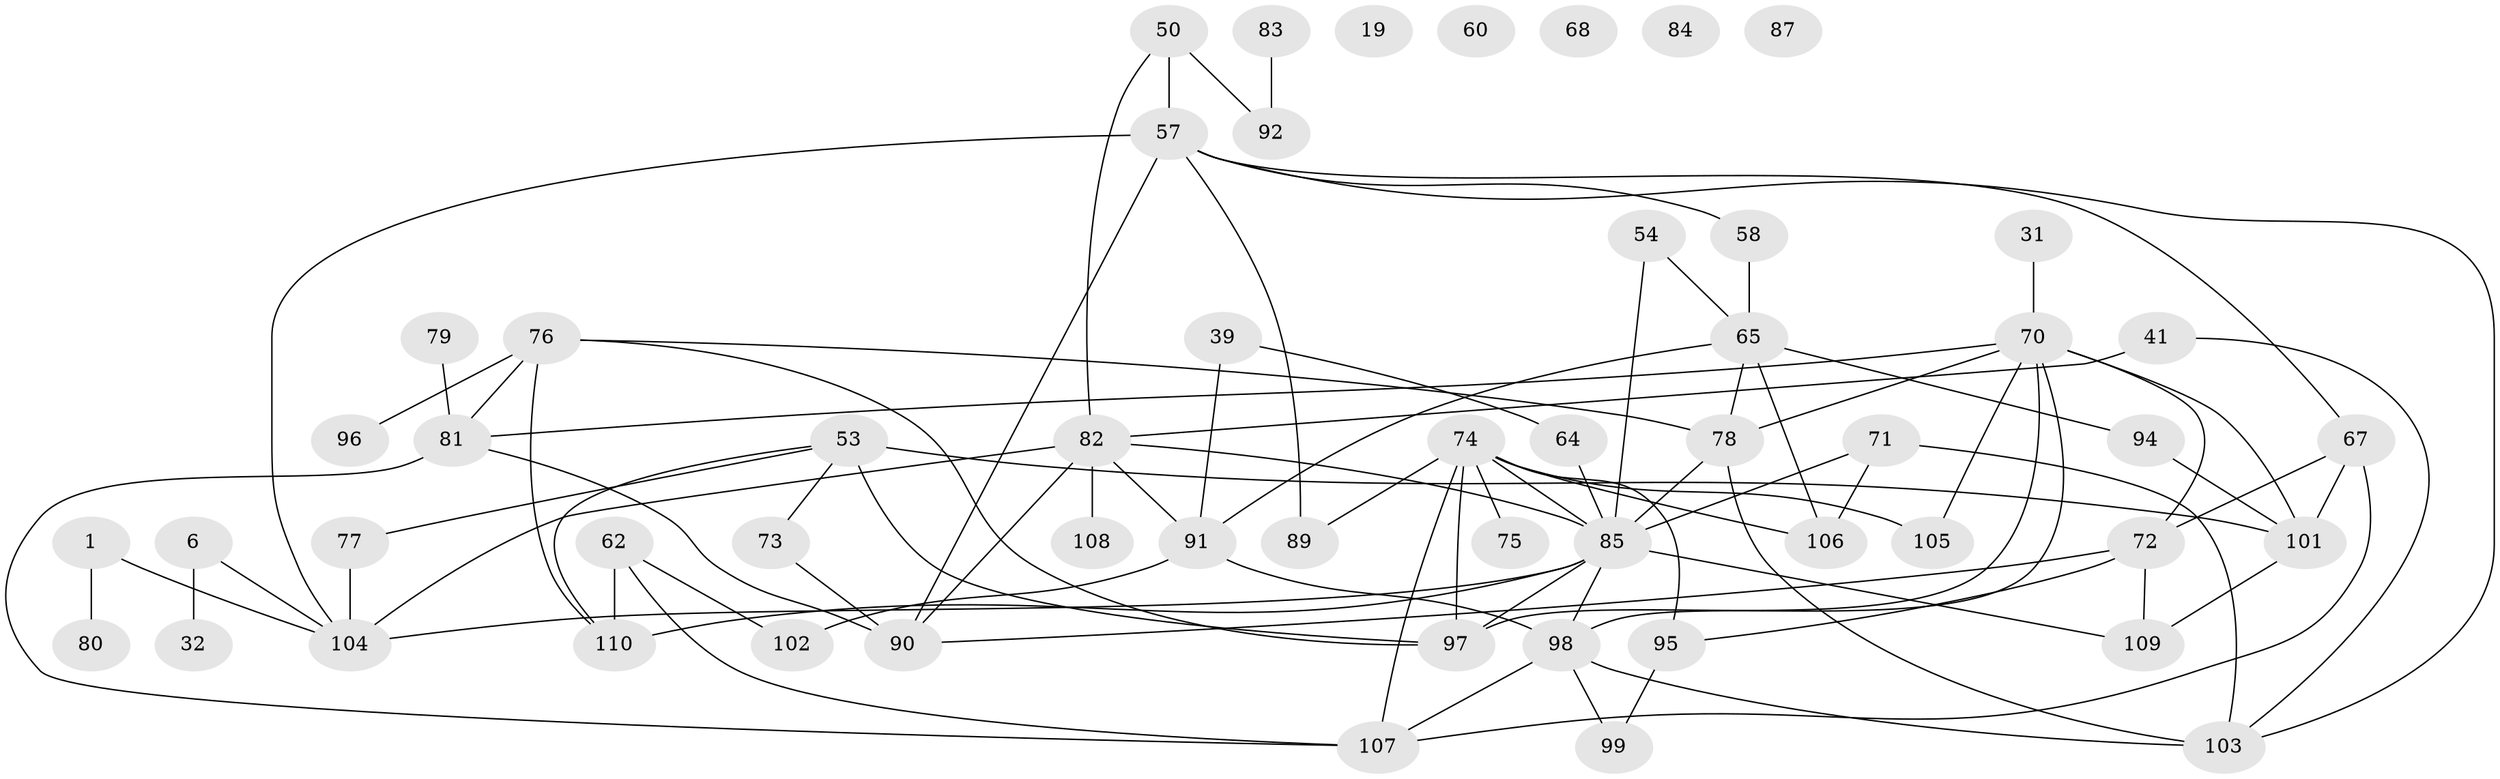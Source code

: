 // original degree distribution, {2: 0.2909090909090909, 3: 0.24545454545454545, 6: 0.06363636363636363, 5: 0.11818181818181818, 1: 0.1, 4: 0.12727272727272726, 0: 0.045454545454545456, 9: 0.00909090909090909}
// Generated by graph-tools (version 1.1) at 2025/40/03/09/25 04:40:30]
// undirected, 55 vertices, 89 edges
graph export_dot {
graph [start="1"]
  node [color=gray90,style=filled];
  1;
  6;
  19;
  31;
  32;
  39;
  41;
  50 [super="+8"];
  53 [super="+29"];
  54;
  57 [super="+44+23"];
  58;
  60;
  62 [super="+49"];
  64;
  65 [super="+4"];
  67;
  68;
  70 [super="+45"];
  71 [super="+48+63"];
  72 [super="+13+69"];
  73;
  74 [super="+28+34+35"];
  75;
  76 [super="+11+9"];
  77;
  78 [super="+66+61"];
  79;
  80;
  81 [super="+3"];
  82 [super="+51+47"];
  83;
  84;
  85 [super="+12+14+30"];
  87;
  89;
  90 [super="+40+25"];
  91 [super="+18+86"];
  92;
  94;
  95;
  96;
  97 [super="+93"];
  98 [super="+15+88+55"];
  99;
  101 [super="+100"];
  102;
  103;
  104 [super="+56"];
  105;
  106 [super="+59"];
  107 [super="+46"];
  108;
  109 [super="+42"];
  110 [super="+38"];
  1 -- 80;
  1 -- 104;
  6 -- 32;
  6 -- 104;
  31 -- 70;
  39 -- 64;
  39 -- 91;
  41 -- 103;
  41 -- 82;
  50 -- 92;
  50 -- 57 [weight=3];
  50 -- 82 [weight=2];
  53 -- 77;
  53 -- 101 [weight=2];
  53 -- 97 [weight=2];
  53 -- 73;
  53 -- 110;
  54 -- 65;
  54 -- 85;
  57 -- 104 [weight=2];
  57 -- 67;
  57 -- 103;
  57 -- 89;
  57 -- 58;
  57 -- 90;
  58 -- 65;
  62 -- 107;
  62 -- 110 [weight=2];
  62 -- 102;
  64 -- 85;
  65 -- 94;
  65 -- 106 [weight=2];
  65 -- 91;
  65 -- 78;
  67 -- 72 [weight=2];
  67 -- 101;
  67 -- 107;
  70 -- 72 [weight=2];
  70 -- 97 [weight=2];
  70 -- 105;
  70 -- 101 [weight=2];
  70 -- 78;
  70 -- 81;
  70 -- 98;
  71 -- 103;
  71 -- 106;
  71 -- 85;
  72 -- 90;
  72 -- 109;
  72 -- 95;
  73 -- 90;
  74 -- 105;
  74 -- 85 [weight=3];
  74 -- 106;
  74 -- 89;
  74 -- 75;
  74 -- 95;
  74 -- 97;
  74 -- 107;
  76 -- 81;
  76 -- 96;
  76 -- 97;
  76 -- 110;
  76 -- 78;
  77 -- 104;
  78 -- 85;
  78 -- 103;
  79 -- 81;
  81 -- 90;
  81 -- 107;
  82 -- 104;
  82 -- 85;
  82 -- 90;
  82 -- 91 [weight=2];
  82 -- 108;
  83 -- 92;
  85 -- 104 [weight=3];
  85 -- 97;
  85 -- 110 [weight=2];
  85 -- 109;
  85 -- 98;
  91 -- 102;
  91 -- 98 [weight=3];
  94 -- 101;
  95 -- 99;
  98 -- 99;
  98 -- 107;
  98 -- 103;
  101 -- 109;
}
